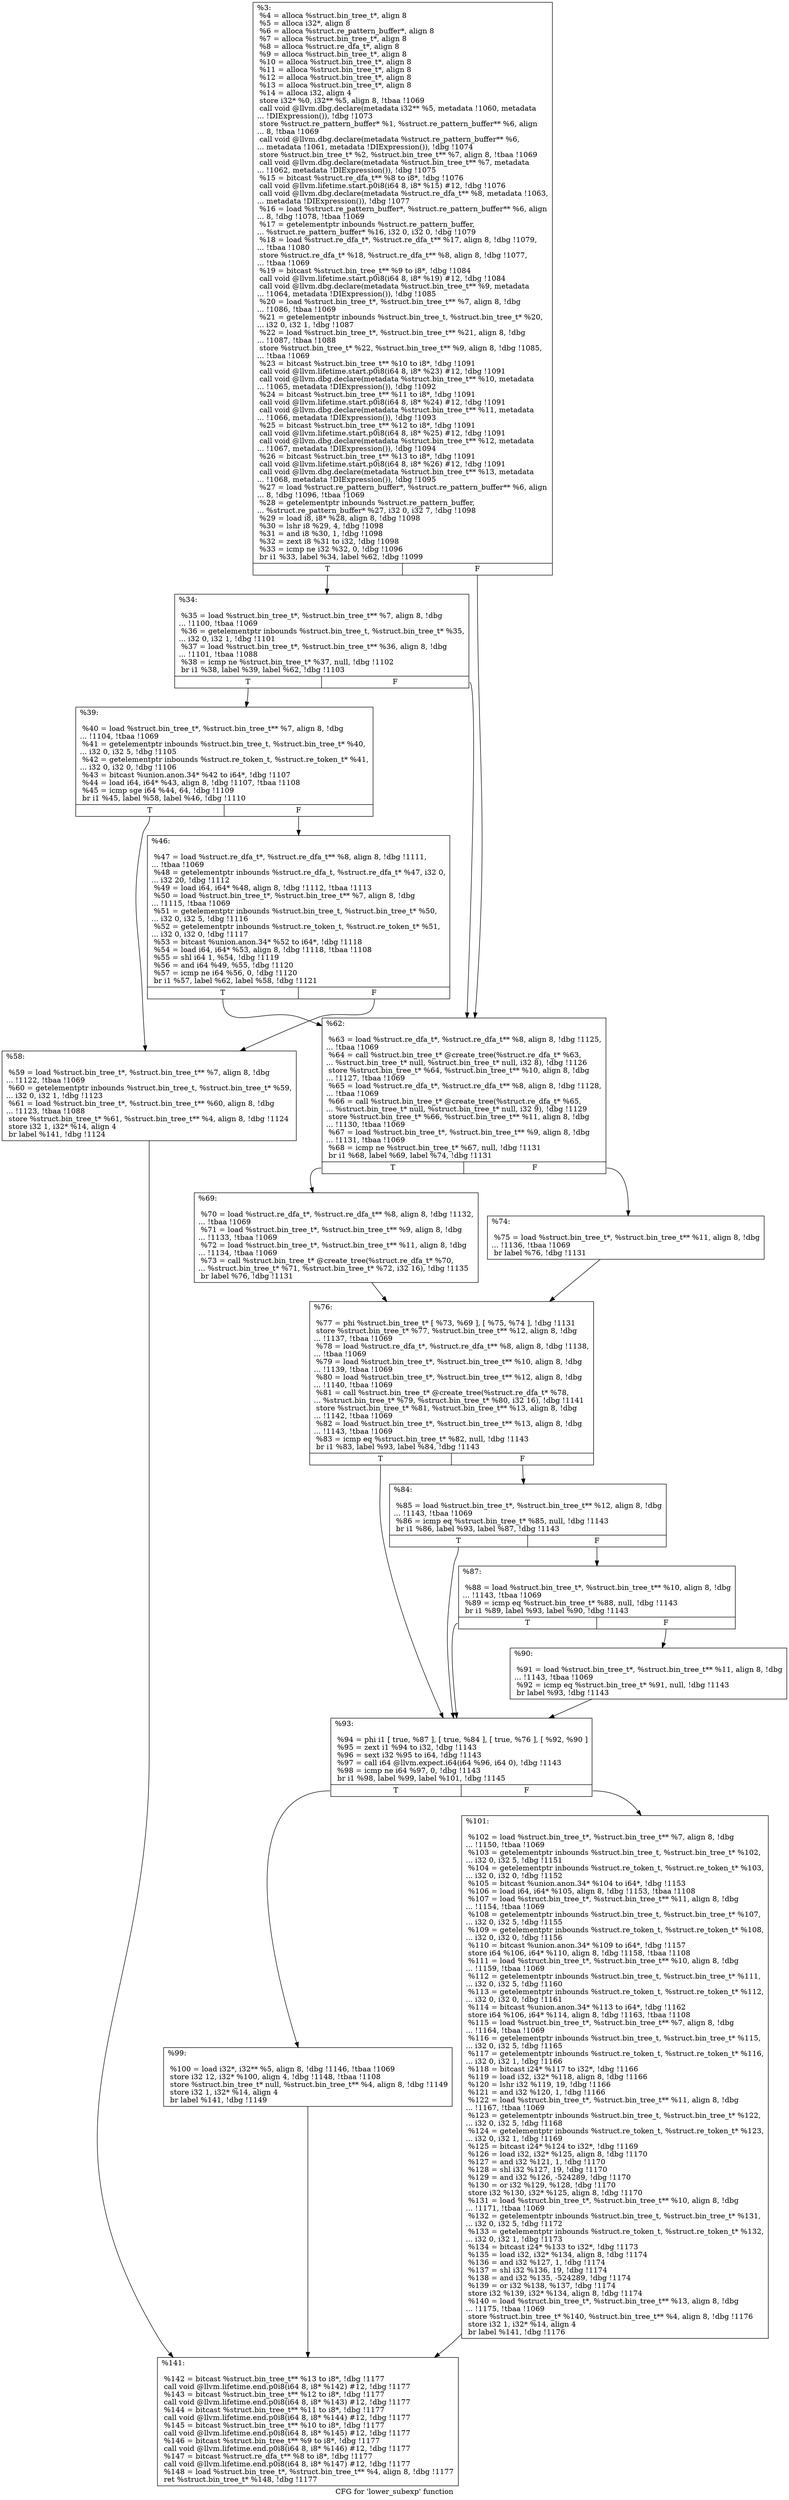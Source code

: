 digraph "CFG for 'lower_subexp' function" {
	label="CFG for 'lower_subexp' function";

	Node0xbac210 [shape=record,label="{%3:\l  %4 = alloca %struct.bin_tree_t*, align 8\l  %5 = alloca i32*, align 8\l  %6 = alloca %struct.re_pattern_buffer*, align 8\l  %7 = alloca %struct.bin_tree_t*, align 8\l  %8 = alloca %struct.re_dfa_t*, align 8\l  %9 = alloca %struct.bin_tree_t*, align 8\l  %10 = alloca %struct.bin_tree_t*, align 8\l  %11 = alloca %struct.bin_tree_t*, align 8\l  %12 = alloca %struct.bin_tree_t*, align 8\l  %13 = alloca %struct.bin_tree_t*, align 8\l  %14 = alloca i32, align 4\l  store i32* %0, i32** %5, align 8, !tbaa !1069\l  call void @llvm.dbg.declare(metadata i32** %5, metadata !1060, metadata\l... !DIExpression()), !dbg !1073\l  store %struct.re_pattern_buffer* %1, %struct.re_pattern_buffer** %6, align\l... 8, !tbaa !1069\l  call void @llvm.dbg.declare(metadata %struct.re_pattern_buffer** %6,\l... metadata !1061, metadata !DIExpression()), !dbg !1074\l  store %struct.bin_tree_t* %2, %struct.bin_tree_t** %7, align 8, !tbaa !1069\l  call void @llvm.dbg.declare(metadata %struct.bin_tree_t** %7, metadata\l... !1062, metadata !DIExpression()), !dbg !1075\l  %15 = bitcast %struct.re_dfa_t** %8 to i8*, !dbg !1076\l  call void @llvm.lifetime.start.p0i8(i64 8, i8* %15) #12, !dbg !1076\l  call void @llvm.dbg.declare(metadata %struct.re_dfa_t** %8, metadata !1063,\l... metadata !DIExpression()), !dbg !1077\l  %16 = load %struct.re_pattern_buffer*, %struct.re_pattern_buffer** %6, align\l... 8, !dbg !1078, !tbaa !1069\l  %17 = getelementptr inbounds %struct.re_pattern_buffer,\l... %struct.re_pattern_buffer* %16, i32 0, i32 0, !dbg !1079\l  %18 = load %struct.re_dfa_t*, %struct.re_dfa_t** %17, align 8, !dbg !1079,\l... !tbaa !1080\l  store %struct.re_dfa_t* %18, %struct.re_dfa_t** %8, align 8, !dbg !1077,\l... !tbaa !1069\l  %19 = bitcast %struct.bin_tree_t** %9 to i8*, !dbg !1084\l  call void @llvm.lifetime.start.p0i8(i64 8, i8* %19) #12, !dbg !1084\l  call void @llvm.dbg.declare(metadata %struct.bin_tree_t** %9, metadata\l... !1064, metadata !DIExpression()), !dbg !1085\l  %20 = load %struct.bin_tree_t*, %struct.bin_tree_t** %7, align 8, !dbg\l... !1086, !tbaa !1069\l  %21 = getelementptr inbounds %struct.bin_tree_t, %struct.bin_tree_t* %20,\l... i32 0, i32 1, !dbg !1087\l  %22 = load %struct.bin_tree_t*, %struct.bin_tree_t** %21, align 8, !dbg\l... !1087, !tbaa !1088\l  store %struct.bin_tree_t* %22, %struct.bin_tree_t** %9, align 8, !dbg !1085,\l... !tbaa !1069\l  %23 = bitcast %struct.bin_tree_t** %10 to i8*, !dbg !1091\l  call void @llvm.lifetime.start.p0i8(i64 8, i8* %23) #12, !dbg !1091\l  call void @llvm.dbg.declare(metadata %struct.bin_tree_t** %10, metadata\l... !1065, metadata !DIExpression()), !dbg !1092\l  %24 = bitcast %struct.bin_tree_t** %11 to i8*, !dbg !1091\l  call void @llvm.lifetime.start.p0i8(i64 8, i8* %24) #12, !dbg !1091\l  call void @llvm.dbg.declare(metadata %struct.bin_tree_t** %11, metadata\l... !1066, metadata !DIExpression()), !dbg !1093\l  %25 = bitcast %struct.bin_tree_t** %12 to i8*, !dbg !1091\l  call void @llvm.lifetime.start.p0i8(i64 8, i8* %25) #12, !dbg !1091\l  call void @llvm.dbg.declare(metadata %struct.bin_tree_t** %12, metadata\l... !1067, metadata !DIExpression()), !dbg !1094\l  %26 = bitcast %struct.bin_tree_t** %13 to i8*, !dbg !1091\l  call void @llvm.lifetime.start.p0i8(i64 8, i8* %26) #12, !dbg !1091\l  call void @llvm.dbg.declare(metadata %struct.bin_tree_t** %13, metadata\l... !1068, metadata !DIExpression()), !dbg !1095\l  %27 = load %struct.re_pattern_buffer*, %struct.re_pattern_buffer** %6, align\l... 8, !dbg !1096, !tbaa !1069\l  %28 = getelementptr inbounds %struct.re_pattern_buffer,\l... %struct.re_pattern_buffer* %27, i32 0, i32 7, !dbg !1098\l  %29 = load i8, i8* %28, align 8, !dbg !1098\l  %30 = lshr i8 %29, 4, !dbg !1098\l  %31 = and i8 %30, 1, !dbg !1098\l  %32 = zext i8 %31 to i32, !dbg !1098\l  %33 = icmp ne i32 %32, 0, !dbg !1096\l  br i1 %33, label %34, label %62, !dbg !1099\l|{<s0>T|<s1>F}}"];
	Node0xbac210:s0 -> Node0xbaf890;
	Node0xbac210:s1 -> Node0xbaf9d0;
	Node0xbaf890 [shape=record,label="{%34:\l\l  %35 = load %struct.bin_tree_t*, %struct.bin_tree_t** %7, align 8, !dbg\l... !1100, !tbaa !1069\l  %36 = getelementptr inbounds %struct.bin_tree_t, %struct.bin_tree_t* %35,\l... i32 0, i32 1, !dbg !1101\l  %37 = load %struct.bin_tree_t*, %struct.bin_tree_t** %36, align 8, !dbg\l... !1101, !tbaa !1088\l  %38 = icmp ne %struct.bin_tree_t* %37, null, !dbg !1102\l  br i1 %38, label %39, label %62, !dbg !1103\l|{<s0>T|<s1>F}}"];
	Node0xbaf890:s0 -> Node0xbaf8e0;
	Node0xbaf890:s1 -> Node0xbaf9d0;
	Node0xbaf8e0 [shape=record,label="{%39:\l\l  %40 = load %struct.bin_tree_t*, %struct.bin_tree_t** %7, align 8, !dbg\l... !1104, !tbaa !1069\l  %41 = getelementptr inbounds %struct.bin_tree_t, %struct.bin_tree_t* %40,\l... i32 0, i32 5, !dbg !1105\l  %42 = getelementptr inbounds %struct.re_token_t, %struct.re_token_t* %41,\l... i32 0, i32 0, !dbg !1106\l  %43 = bitcast %union.anon.34* %42 to i64*, !dbg !1107\l  %44 = load i64, i64* %43, align 8, !dbg !1107, !tbaa !1108\l  %45 = icmp sge i64 %44, 64, !dbg !1109\l  br i1 %45, label %58, label %46, !dbg !1110\l|{<s0>T|<s1>F}}"];
	Node0xbaf8e0:s0 -> Node0xbaf980;
	Node0xbaf8e0:s1 -> Node0xbaf930;
	Node0xbaf930 [shape=record,label="{%46:\l\l  %47 = load %struct.re_dfa_t*, %struct.re_dfa_t** %8, align 8, !dbg !1111,\l... !tbaa !1069\l  %48 = getelementptr inbounds %struct.re_dfa_t, %struct.re_dfa_t* %47, i32 0,\l... i32 20, !dbg !1112\l  %49 = load i64, i64* %48, align 8, !dbg !1112, !tbaa !1113\l  %50 = load %struct.bin_tree_t*, %struct.bin_tree_t** %7, align 8, !dbg\l... !1115, !tbaa !1069\l  %51 = getelementptr inbounds %struct.bin_tree_t, %struct.bin_tree_t* %50,\l... i32 0, i32 5, !dbg !1116\l  %52 = getelementptr inbounds %struct.re_token_t, %struct.re_token_t* %51,\l... i32 0, i32 0, !dbg !1117\l  %53 = bitcast %union.anon.34* %52 to i64*, !dbg !1118\l  %54 = load i64, i64* %53, align 8, !dbg !1118, !tbaa !1108\l  %55 = shl i64 1, %54, !dbg !1119\l  %56 = and i64 %49, %55, !dbg !1120\l  %57 = icmp ne i64 %56, 0, !dbg !1120\l  br i1 %57, label %62, label %58, !dbg !1121\l|{<s0>T|<s1>F}}"];
	Node0xbaf930:s0 -> Node0xbaf9d0;
	Node0xbaf930:s1 -> Node0xbaf980;
	Node0xbaf980 [shape=record,label="{%58:\l\l  %59 = load %struct.bin_tree_t*, %struct.bin_tree_t** %7, align 8, !dbg\l... !1122, !tbaa !1069\l  %60 = getelementptr inbounds %struct.bin_tree_t, %struct.bin_tree_t* %59,\l... i32 0, i32 1, !dbg !1123\l  %61 = load %struct.bin_tree_t*, %struct.bin_tree_t** %60, align 8, !dbg\l... !1123, !tbaa !1088\l  store %struct.bin_tree_t* %61, %struct.bin_tree_t** %4, align 8, !dbg !1124\l  store i32 1, i32* %14, align 4\l  br label %141, !dbg !1124\l}"];
	Node0xbaf980 -> Node0xbafcf0;
	Node0xbaf9d0 [shape=record,label="{%62:\l\l  %63 = load %struct.re_dfa_t*, %struct.re_dfa_t** %8, align 8, !dbg !1125,\l... !tbaa !1069\l  %64 = call %struct.bin_tree_t* @create_tree(%struct.re_dfa_t* %63,\l... %struct.bin_tree_t* null, %struct.bin_tree_t* null, i32 8), !dbg !1126\l  store %struct.bin_tree_t* %64, %struct.bin_tree_t** %10, align 8, !dbg\l... !1127, !tbaa !1069\l  %65 = load %struct.re_dfa_t*, %struct.re_dfa_t** %8, align 8, !dbg !1128,\l... !tbaa !1069\l  %66 = call %struct.bin_tree_t* @create_tree(%struct.re_dfa_t* %65,\l... %struct.bin_tree_t* null, %struct.bin_tree_t* null, i32 9), !dbg !1129\l  store %struct.bin_tree_t* %66, %struct.bin_tree_t** %11, align 8, !dbg\l... !1130, !tbaa !1069\l  %67 = load %struct.bin_tree_t*, %struct.bin_tree_t** %9, align 8, !dbg\l... !1131, !tbaa !1069\l  %68 = icmp ne %struct.bin_tree_t* %67, null, !dbg !1131\l  br i1 %68, label %69, label %74, !dbg !1131\l|{<s0>T|<s1>F}}"];
	Node0xbaf9d0:s0 -> Node0xbafa20;
	Node0xbaf9d0:s1 -> Node0xbafa70;
	Node0xbafa20 [shape=record,label="{%69:\l\l  %70 = load %struct.re_dfa_t*, %struct.re_dfa_t** %8, align 8, !dbg !1132,\l... !tbaa !1069\l  %71 = load %struct.bin_tree_t*, %struct.bin_tree_t** %9, align 8, !dbg\l... !1133, !tbaa !1069\l  %72 = load %struct.bin_tree_t*, %struct.bin_tree_t** %11, align 8, !dbg\l... !1134, !tbaa !1069\l  %73 = call %struct.bin_tree_t* @create_tree(%struct.re_dfa_t* %70,\l... %struct.bin_tree_t* %71, %struct.bin_tree_t* %72, i32 16), !dbg !1135\l  br label %76, !dbg !1131\l}"];
	Node0xbafa20 -> Node0xbafac0;
	Node0xbafa70 [shape=record,label="{%74:\l\l  %75 = load %struct.bin_tree_t*, %struct.bin_tree_t** %11, align 8, !dbg\l... !1136, !tbaa !1069\l  br label %76, !dbg !1131\l}"];
	Node0xbafa70 -> Node0xbafac0;
	Node0xbafac0 [shape=record,label="{%76:\l\l  %77 = phi %struct.bin_tree_t* [ %73, %69 ], [ %75, %74 ], !dbg !1131\l  store %struct.bin_tree_t* %77, %struct.bin_tree_t** %12, align 8, !dbg\l... !1137, !tbaa !1069\l  %78 = load %struct.re_dfa_t*, %struct.re_dfa_t** %8, align 8, !dbg !1138,\l... !tbaa !1069\l  %79 = load %struct.bin_tree_t*, %struct.bin_tree_t** %10, align 8, !dbg\l... !1139, !tbaa !1069\l  %80 = load %struct.bin_tree_t*, %struct.bin_tree_t** %12, align 8, !dbg\l... !1140, !tbaa !1069\l  %81 = call %struct.bin_tree_t* @create_tree(%struct.re_dfa_t* %78,\l... %struct.bin_tree_t* %79, %struct.bin_tree_t* %80, i32 16), !dbg !1141\l  store %struct.bin_tree_t* %81, %struct.bin_tree_t** %13, align 8, !dbg\l... !1142, !tbaa !1069\l  %82 = load %struct.bin_tree_t*, %struct.bin_tree_t** %13, align 8, !dbg\l... !1143, !tbaa !1069\l  %83 = icmp eq %struct.bin_tree_t* %82, null, !dbg !1143\l  br i1 %83, label %93, label %84, !dbg !1143\l|{<s0>T|<s1>F}}"];
	Node0xbafac0:s0 -> Node0xbafc00;
	Node0xbafac0:s1 -> Node0xbafb10;
	Node0xbafb10 [shape=record,label="{%84:\l\l  %85 = load %struct.bin_tree_t*, %struct.bin_tree_t** %12, align 8, !dbg\l... !1143, !tbaa !1069\l  %86 = icmp eq %struct.bin_tree_t* %85, null, !dbg !1143\l  br i1 %86, label %93, label %87, !dbg !1143\l|{<s0>T|<s1>F}}"];
	Node0xbafb10:s0 -> Node0xbafc00;
	Node0xbafb10:s1 -> Node0xbafb60;
	Node0xbafb60 [shape=record,label="{%87:\l\l  %88 = load %struct.bin_tree_t*, %struct.bin_tree_t** %10, align 8, !dbg\l... !1143, !tbaa !1069\l  %89 = icmp eq %struct.bin_tree_t* %88, null, !dbg !1143\l  br i1 %89, label %93, label %90, !dbg !1143\l|{<s0>T|<s1>F}}"];
	Node0xbafb60:s0 -> Node0xbafc00;
	Node0xbafb60:s1 -> Node0xbafbb0;
	Node0xbafbb0 [shape=record,label="{%90:\l\l  %91 = load %struct.bin_tree_t*, %struct.bin_tree_t** %11, align 8, !dbg\l... !1143, !tbaa !1069\l  %92 = icmp eq %struct.bin_tree_t* %91, null, !dbg !1143\l  br label %93, !dbg !1143\l}"];
	Node0xbafbb0 -> Node0xbafc00;
	Node0xbafc00 [shape=record,label="{%93:\l\l  %94 = phi i1 [ true, %87 ], [ true, %84 ], [ true, %76 ], [ %92, %90 ]\l  %95 = zext i1 %94 to i32, !dbg !1143\l  %96 = sext i32 %95 to i64, !dbg !1143\l  %97 = call i64 @llvm.expect.i64(i64 %96, i64 0), !dbg !1143\l  %98 = icmp ne i64 %97, 0, !dbg !1143\l  br i1 %98, label %99, label %101, !dbg !1145\l|{<s0>T|<s1>F}}"];
	Node0xbafc00:s0 -> Node0xbafc50;
	Node0xbafc00:s1 -> Node0xbafca0;
	Node0xbafc50 [shape=record,label="{%99:\l\l  %100 = load i32*, i32** %5, align 8, !dbg !1146, !tbaa !1069\l  store i32 12, i32* %100, align 4, !dbg !1148, !tbaa !1108\l  store %struct.bin_tree_t* null, %struct.bin_tree_t** %4, align 8, !dbg !1149\l  store i32 1, i32* %14, align 4\l  br label %141, !dbg !1149\l}"];
	Node0xbafc50 -> Node0xbafcf0;
	Node0xbafca0 [shape=record,label="{%101:\l\l  %102 = load %struct.bin_tree_t*, %struct.bin_tree_t** %7, align 8, !dbg\l... !1150, !tbaa !1069\l  %103 = getelementptr inbounds %struct.bin_tree_t, %struct.bin_tree_t* %102,\l... i32 0, i32 5, !dbg !1151\l  %104 = getelementptr inbounds %struct.re_token_t, %struct.re_token_t* %103,\l... i32 0, i32 0, !dbg !1152\l  %105 = bitcast %union.anon.34* %104 to i64*, !dbg !1153\l  %106 = load i64, i64* %105, align 8, !dbg !1153, !tbaa !1108\l  %107 = load %struct.bin_tree_t*, %struct.bin_tree_t** %11, align 8, !dbg\l... !1154, !tbaa !1069\l  %108 = getelementptr inbounds %struct.bin_tree_t, %struct.bin_tree_t* %107,\l... i32 0, i32 5, !dbg !1155\l  %109 = getelementptr inbounds %struct.re_token_t, %struct.re_token_t* %108,\l... i32 0, i32 0, !dbg !1156\l  %110 = bitcast %union.anon.34* %109 to i64*, !dbg !1157\l  store i64 %106, i64* %110, align 8, !dbg !1158, !tbaa !1108\l  %111 = load %struct.bin_tree_t*, %struct.bin_tree_t** %10, align 8, !dbg\l... !1159, !tbaa !1069\l  %112 = getelementptr inbounds %struct.bin_tree_t, %struct.bin_tree_t* %111,\l... i32 0, i32 5, !dbg !1160\l  %113 = getelementptr inbounds %struct.re_token_t, %struct.re_token_t* %112,\l... i32 0, i32 0, !dbg !1161\l  %114 = bitcast %union.anon.34* %113 to i64*, !dbg !1162\l  store i64 %106, i64* %114, align 8, !dbg !1163, !tbaa !1108\l  %115 = load %struct.bin_tree_t*, %struct.bin_tree_t** %7, align 8, !dbg\l... !1164, !tbaa !1069\l  %116 = getelementptr inbounds %struct.bin_tree_t, %struct.bin_tree_t* %115,\l... i32 0, i32 5, !dbg !1165\l  %117 = getelementptr inbounds %struct.re_token_t, %struct.re_token_t* %116,\l... i32 0, i32 1, !dbg !1166\l  %118 = bitcast i24* %117 to i32*, !dbg !1166\l  %119 = load i32, i32* %118, align 8, !dbg !1166\l  %120 = lshr i32 %119, 19, !dbg !1166\l  %121 = and i32 %120, 1, !dbg !1166\l  %122 = load %struct.bin_tree_t*, %struct.bin_tree_t** %11, align 8, !dbg\l... !1167, !tbaa !1069\l  %123 = getelementptr inbounds %struct.bin_tree_t, %struct.bin_tree_t* %122,\l... i32 0, i32 5, !dbg !1168\l  %124 = getelementptr inbounds %struct.re_token_t, %struct.re_token_t* %123,\l... i32 0, i32 1, !dbg !1169\l  %125 = bitcast i24* %124 to i32*, !dbg !1169\l  %126 = load i32, i32* %125, align 8, !dbg !1170\l  %127 = and i32 %121, 1, !dbg !1170\l  %128 = shl i32 %127, 19, !dbg !1170\l  %129 = and i32 %126, -524289, !dbg !1170\l  %130 = or i32 %129, %128, !dbg !1170\l  store i32 %130, i32* %125, align 8, !dbg !1170\l  %131 = load %struct.bin_tree_t*, %struct.bin_tree_t** %10, align 8, !dbg\l... !1171, !tbaa !1069\l  %132 = getelementptr inbounds %struct.bin_tree_t, %struct.bin_tree_t* %131,\l... i32 0, i32 5, !dbg !1172\l  %133 = getelementptr inbounds %struct.re_token_t, %struct.re_token_t* %132,\l... i32 0, i32 1, !dbg !1173\l  %134 = bitcast i24* %133 to i32*, !dbg !1173\l  %135 = load i32, i32* %134, align 8, !dbg !1174\l  %136 = and i32 %127, 1, !dbg !1174\l  %137 = shl i32 %136, 19, !dbg !1174\l  %138 = and i32 %135, -524289, !dbg !1174\l  %139 = or i32 %138, %137, !dbg !1174\l  store i32 %139, i32* %134, align 8, !dbg !1174\l  %140 = load %struct.bin_tree_t*, %struct.bin_tree_t** %13, align 8, !dbg\l... !1175, !tbaa !1069\l  store %struct.bin_tree_t* %140, %struct.bin_tree_t** %4, align 8, !dbg !1176\l  store i32 1, i32* %14, align 4\l  br label %141, !dbg !1176\l}"];
	Node0xbafca0 -> Node0xbafcf0;
	Node0xbafcf0 [shape=record,label="{%141:\l\l  %142 = bitcast %struct.bin_tree_t** %13 to i8*, !dbg !1177\l  call void @llvm.lifetime.end.p0i8(i64 8, i8* %142) #12, !dbg !1177\l  %143 = bitcast %struct.bin_tree_t** %12 to i8*, !dbg !1177\l  call void @llvm.lifetime.end.p0i8(i64 8, i8* %143) #12, !dbg !1177\l  %144 = bitcast %struct.bin_tree_t** %11 to i8*, !dbg !1177\l  call void @llvm.lifetime.end.p0i8(i64 8, i8* %144) #12, !dbg !1177\l  %145 = bitcast %struct.bin_tree_t** %10 to i8*, !dbg !1177\l  call void @llvm.lifetime.end.p0i8(i64 8, i8* %145) #12, !dbg !1177\l  %146 = bitcast %struct.bin_tree_t** %9 to i8*, !dbg !1177\l  call void @llvm.lifetime.end.p0i8(i64 8, i8* %146) #12, !dbg !1177\l  %147 = bitcast %struct.re_dfa_t** %8 to i8*, !dbg !1177\l  call void @llvm.lifetime.end.p0i8(i64 8, i8* %147) #12, !dbg !1177\l  %148 = load %struct.bin_tree_t*, %struct.bin_tree_t** %4, align 8, !dbg !1177\l  ret %struct.bin_tree_t* %148, !dbg !1177\l}"];
}
